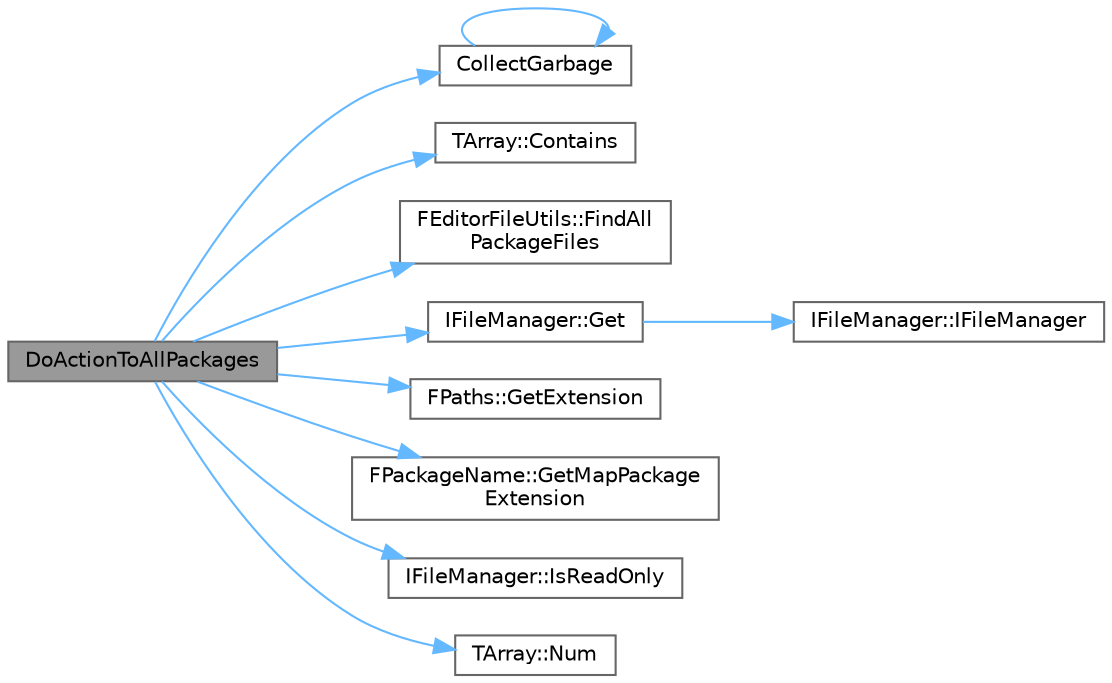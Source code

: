 digraph "DoActionToAllPackages"
{
 // INTERACTIVE_SVG=YES
 // LATEX_PDF_SIZE
  bgcolor="transparent";
  edge [fontname=Helvetica,fontsize=10,labelfontname=Helvetica,labelfontsize=10];
  node [fontname=Helvetica,fontsize=10,shape=box,height=0.2,width=0.4];
  rankdir="LR";
  Node1 [id="Node000001",label="DoActionToAllPackages",height=0.2,width=0.4,color="gray40", fillcolor="grey60", style="filled", fontcolor="black",tooltip="This is our Functional \"Do an Action to all Packages\" Template."];
  Node1 -> Node2 [id="edge1_Node000001_Node000002",color="steelblue1",style="solid",tooltip=" "];
  Node2 [id="Node000002",label="CollectGarbage",height=0.2,width=0.4,color="grey40", fillcolor="white", style="filled",URL="$d0/da9/UObjectGlobals_8h.html#a7d2f6c459f54b30cb64433f83e6f4c94",tooltip="Deletes all unreferenced objects, keeping objects that have any of the passed in KeepFlags set."];
  Node2 -> Node2 [id="edge2_Node000002_Node000002",color="steelblue1",style="solid",tooltip=" "];
  Node1 -> Node3 [id="edge3_Node000001_Node000003",color="steelblue1",style="solid",tooltip=" "];
  Node3 [id="Node000003",label="TArray::Contains",height=0.2,width=0.4,color="grey40", fillcolor="white", style="filled",URL="$d4/d52/classTArray.html#a3f4e0dcec4bd7d5ea2872b0d4cbd5fde",tooltip="Checks if this array contains the element."];
  Node1 -> Node4 [id="edge4_Node000001_Node000004",color="steelblue1",style="solid",tooltip=" "];
  Node4 [id="Node000004",label="FEditorFileUtils::FindAll\lPackageFiles",height=0.2,width=0.4,color="grey40", fillcolor="white", style="filled",URL="$db/d44/classFEditorFileUtils.html#ae7dee56756655ada3b2c74ae9d978db0",tooltip="Looks for package files in the known content paths on disk."];
  Node1 -> Node5 [id="edge5_Node000001_Node000005",color="steelblue1",style="solid",tooltip=" "];
  Node5 [id="Node000005",label="IFileManager::Get",height=0.2,width=0.4,color="grey40", fillcolor="white", style="filled",URL="$d5/dec/classIFileManager.html#a6e22a65906040d86c2de7f90194937d6",tooltip="Singleton access, platform specific, also calls PreInit()"];
  Node5 -> Node6 [id="edge6_Node000005_Node000006",color="steelblue1",style="solid",tooltip=" "];
  Node6 [id="Node000006",label="IFileManager::IFileManager",height=0.2,width=0.4,color="grey40", fillcolor="white", style="filled",URL="$d5/dec/classIFileManager.html#adebb53bb6ca5667c05e416aaf26e333f",tooltip="Construtor."];
  Node1 -> Node7 [id="edge7_Node000001_Node000007",color="steelblue1",style="solid",tooltip=" "];
  Node7 [id="Node000007",label="FPaths::GetExtension",height=0.2,width=0.4,color="grey40", fillcolor="white", style="filled",URL="$df/d4c/classFPaths.html#a196322bd4b43cc898b715e99215a07f3",tooltip="Gets the extension for this filename."];
  Node1 -> Node8 [id="edge8_Node000001_Node000008",color="steelblue1",style="solid",tooltip=" "];
  Node8 [id="Node000008",label="FPackageName::GetMapPackage\lExtension",height=0.2,width=0.4,color="grey40", fillcolor="white", style="filled",URL="$d0/db0/classFPackageName.html#a7b6b65748ed4fe828fedae36fb844ac1",tooltip="Returns the file extension for packages containing assets."];
  Node1 -> Node9 [id="edge9_Node000001_Node000009",color="steelblue1",style="solid",tooltip=" "];
  Node9 [id="Node000009",label="IFileManager::IsReadOnly",height=0.2,width=0.4,color="grey40", fillcolor="white", style="filled",URL="$d5/dec/classIFileManager.html#ad9ae19af36f7bb85a8cf9e7c7b734be4",tooltip="Checks if a file is read-only."];
  Node1 -> Node10 [id="edge10_Node000001_Node000010",color="steelblue1",style="solid",tooltip=" "];
  Node10 [id="Node000010",label="TArray::Num",height=0.2,width=0.4,color="grey40", fillcolor="white", style="filled",URL="$d4/d52/classTArray.html#adcbf9ca48677a9c0c3830cd862dd40d8",tooltip="Returns number of elements in array."];
}
